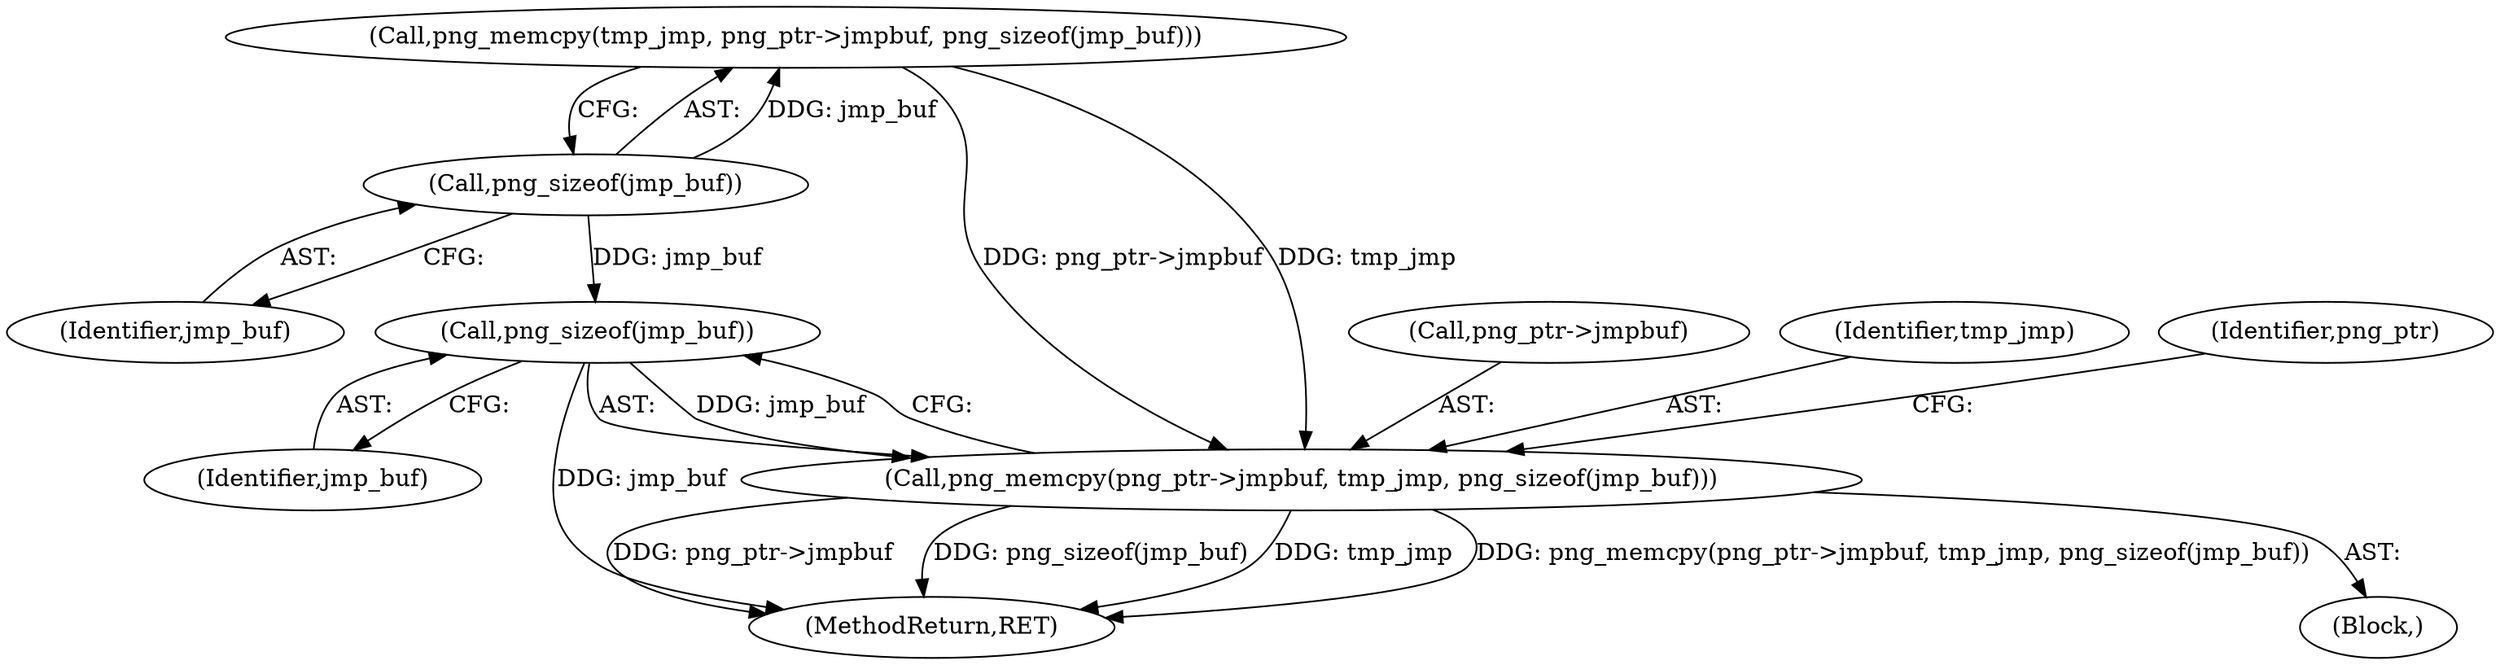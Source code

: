 digraph "0_Chrome_7f3d85b096f66870a15b37c2f40b219b2e292693_7@API" {
"1000190" [label="(Call,png_sizeof(jmp_buf))"];
"1000159" [label="(Call,png_sizeof(jmp_buf))"];
"1000185" [label="(Call,png_memcpy(png_ptr->jmpbuf, tmp_jmp, png_sizeof(jmp_buf)))"];
"1000297" [label="(MethodReturn,RET)"];
"1000185" [label="(Call,png_memcpy(png_ptr->jmpbuf, tmp_jmp, png_sizeof(jmp_buf)))"];
"1000111" [label="(Block,)"];
"1000154" [label="(Call,png_memcpy(tmp_jmp, png_ptr->jmpbuf, png_sizeof(jmp_buf)))"];
"1000186" [label="(Call,png_ptr->jmpbuf)"];
"1000190" [label="(Call,png_sizeof(jmp_buf))"];
"1000189" [label="(Identifier,tmp_jmp)"];
"1000194" [label="(Identifier,png_ptr)"];
"1000191" [label="(Identifier,jmp_buf)"];
"1000159" [label="(Call,png_sizeof(jmp_buf))"];
"1000160" [label="(Identifier,jmp_buf)"];
"1000190" -> "1000185"  [label="AST: "];
"1000190" -> "1000191"  [label="CFG: "];
"1000191" -> "1000190"  [label="AST: "];
"1000185" -> "1000190"  [label="CFG: "];
"1000190" -> "1000297"  [label="DDG: jmp_buf"];
"1000190" -> "1000185"  [label="DDG: jmp_buf"];
"1000159" -> "1000190"  [label="DDG: jmp_buf"];
"1000159" -> "1000154"  [label="AST: "];
"1000159" -> "1000160"  [label="CFG: "];
"1000160" -> "1000159"  [label="AST: "];
"1000154" -> "1000159"  [label="CFG: "];
"1000159" -> "1000154"  [label="DDG: jmp_buf"];
"1000185" -> "1000111"  [label="AST: "];
"1000186" -> "1000185"  [label="AST: "];
"1000189" -> "1000185"  [label="AST: "];
"1000194" -> "1000185"  [label="CFG: "];
"1000185" -> "1000297"  [label="DDG: png_memcpy(png_ptr->jmpbuf, tmp_jmp, png_sizeof(jmp_buf))"];
"1000185" -> "1000297"  [label="DDG: png_ptr->jmpbuf"];
"1000185" -> "1000297"  [label="DDG: png_sizeof(jmp_buf)"];
"1000185" -> "1000297"  [label="DDG: tmp_jmp"];
"1000154" -> "1000185"  [label="DDG: png_ptr->jmpbuf"];
"1000154" -> "1000185"  [label="DDG: tmp_jmp"];
}
